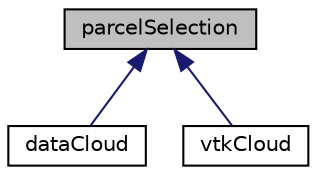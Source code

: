 digraph "parcelSelection"
{
  bgcolor="transparent";
  edge [fontname="Helvetica",fontsize="10",labelfontname="Helvetica",labelfontsize="10"];
  node [fontname="Helvetica",fontsize="10",shape=record];
  Node1 [label="parcelSelection",height=0.2,width=0.4,color="black", fillcolor="grey75", style="filled" fontcolor="black"];
  Node1 -> Node2 [dir="back",color="midnightblue",fontsize="10",style="solid",fontname="Helvetica"];
  Node2 [label="dataCloud",height=0.2,width=0.4,color="black",URL="$classFoam_1_1functionObjects_1_1dataCloud.html",tooltip="This functionObject writes a cloud position and in ASCII. "];
  Node1 -> Node3 [dir="back",color="midnightblue",fontsize="10",style="solid",fontname="Helvetica"];
  Node3 [label="vtkCloud",height=0.2,width=0.4,color="black",URL="$classFoam_1_1functionObjects_1_1vtkCloud.html",tooltip="This functionObject writes cloud(s) in VTK PolyData format (.vtp extension) with the time information..."];
}
